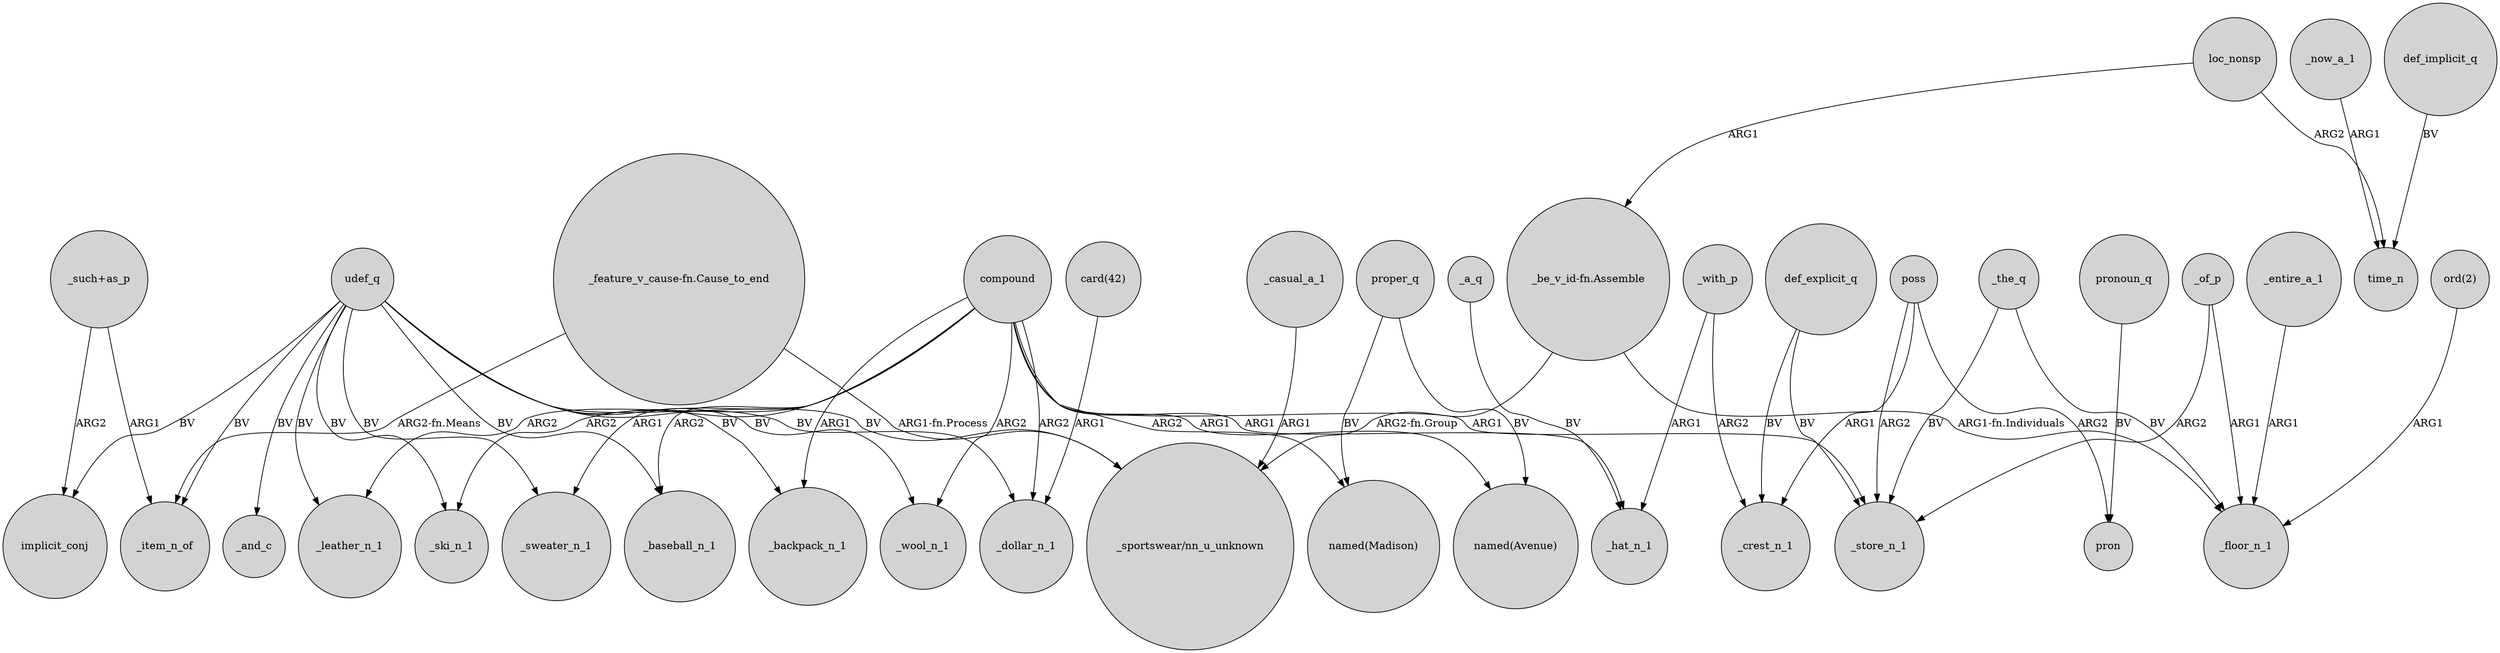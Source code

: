 digraph {
	node [shape=circle style=filled]
	udef_q -> "_sportswear/nn_u_unknown" [label=BV]
	compound -> "named(Madison)" [label=ARG2]
	compound -> _baseball_n_1 [label=ARG2]
	compound -> _hat_n_1 [label=ARG1]
	udef_q -> _ski_n_1 [label=BV]
	"_feature_v_cause-fn.Cause_to_end" -> "_sportswear/nn_u_unknown" [label="ARG1-fn.Process"]
	_a_q -> _hat_n_1 [label=BV]
	compound -> _dollar_n_1 [label=ARG2]
	compound -> _ski_n_1 [label=ARG2]
	udef_q -> _and_c [label=BV]
	compound -> _wool_n_1 [label=ARG2]
	_now_a_1 -> time_n [label=ARG1]
	"_such+as_p" -> implicit_conj [label=ARG2]
	proper_q -> "named(Madison)" [label=BV]
	_of_p -> _store_n_1 [label=ARG2]
	pronoun_q -> pron [label=BV]
	_entire_a_1 -> _floor_n_1 [label=ARG1]
	poss -> pron [label=ARG2]
	"_feature_v_cause-fn.Cause_to_end" -> _item_n_of [label="ARG2-fn.Means"]
	def_explicit_q -> _store_n_1 [label=BV]
	poss -> _crest_n_1 [label=ARG1]
	udef_q -> _backpack_n_1 [label=BV]
	"card(42)" -> _dollar_n_1 [label=ARG1]
	def_explicit_q -> _crest_n_1 [label=BV]
	udef_q -> _sweater_n_1 [label=BV]
	_the_q -> _store_n_1 [label=BV]
	compound -> _backpack_n_1 [label=ARG1]
	udef_q -> _leather_n_1 [label=BV]
	udef_q -> _dollar_n_1 [label=BV]
	compound -> _store_n_1 [label=ARG1]
	"_be_v_id-fn.Assemble" -> "_sportswear/nn_u_unknown" [label="ARG2-fn.Group"]
	udef_q -> _baseball_n_1 [label=BV]
	"_be_v_id-fn.Assemble" -> _floor_n_1 [label="ARG1-fn.Individuals"]
	_with_p -> _crest_n_1 [label=ARG2]
	loc_nonsp -> "_be_v_id-fn.Assemble" [label=ARG1]
	udef_q -> _wool_n_1 [label=BV]
	"_such+as_p" -> _item_n_of [label=ARG1]
	poss -> _store_n_1 [label=ARG2]
	compound -> _sweater_n_1 [label=ARG1]
	loc_nonsp -> time_n [label=ARG2]
	proper_q -> "named(Avenue)" [label=BV]
	compound -> "named(Avenue)" [label=ARG1]
	_the_q -> _floor_n_1 [label=BV]
	_casual_a_1 -> "_sportswear/nn_u_unknown" [label=ARG1]
	compound -> _leather_n_1 [label=ARG2]
	_of_p -> _floor_n_1 [label=ARG1]
	udef_q -> implicit_conj [label=BV]
	udef_q -> _item_n_of [label=BV]
	def_implicit_q -> time_n [label=BV]
	"ord(2)" -> _floor_n_1 [label=ARG1]
	_with_p -> _hat_n_1 [label=ARG1]
}
